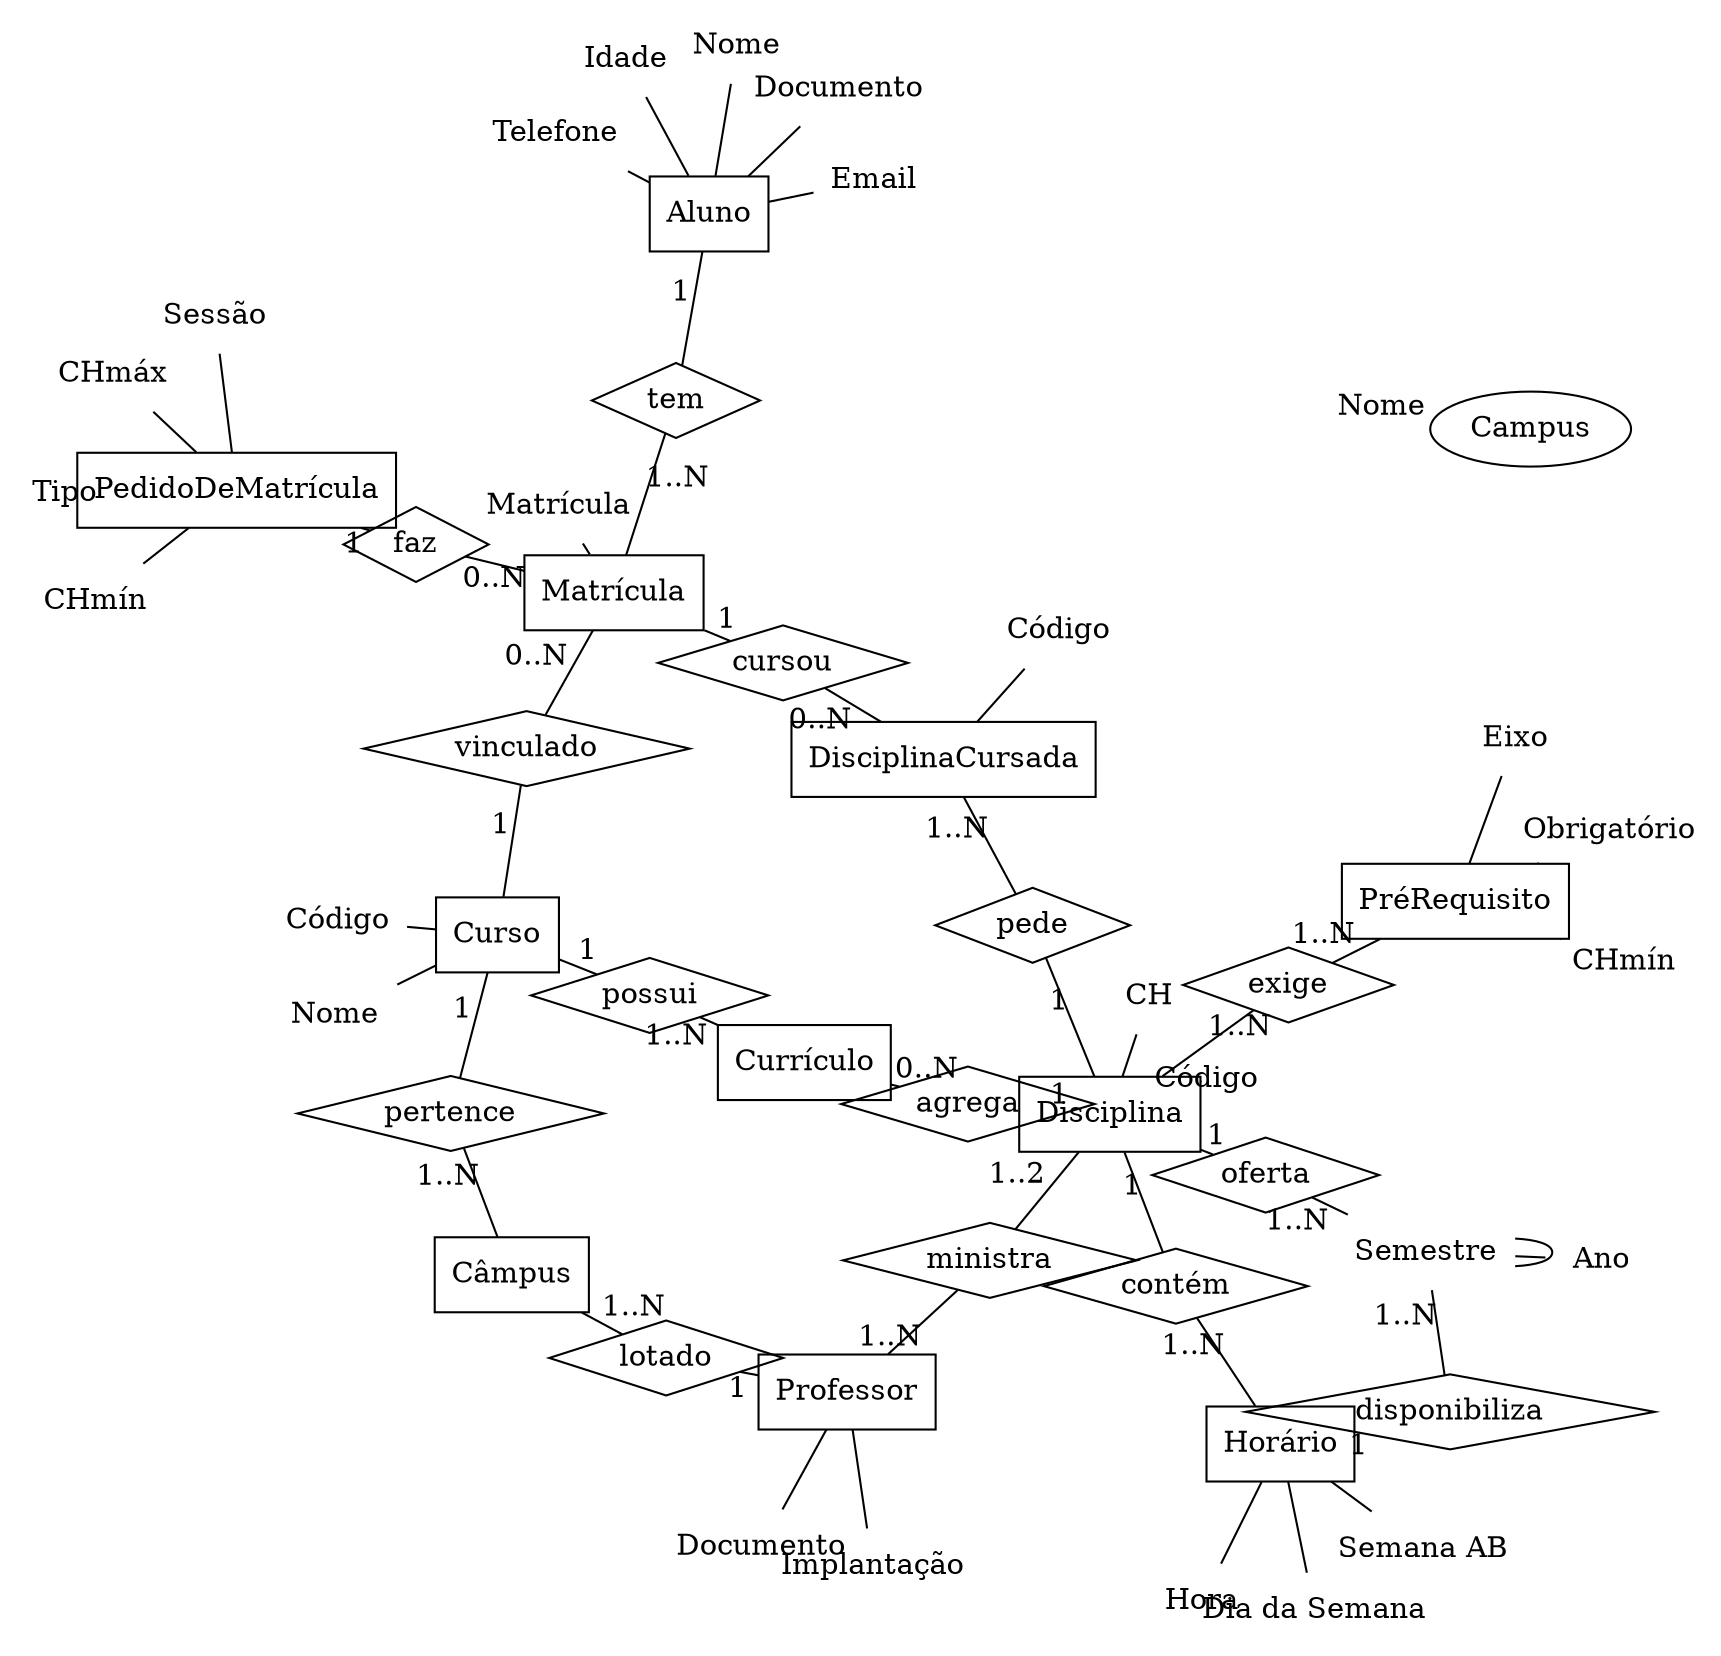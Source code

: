 graph diagramaER {
  layout = neato
 
// Entidades
  Aluno [shape=record]
  Matrícula [shape=record]
  DisciplinaCursada [shape=record]
  Disciplina [shape=record]
  PedidoDeMatrícula [shape=record]
  Curso [shape=record]
  Câmpus [shape=record]
  Currículo [shape=record]
  Professor [shape=record]
  Semestre [shape=record]
  Horário [shape=record]
  PréRequisito [shape=record]
 
  // Atributos
  DocumentoAluno [shape=plaintext, label="Documento"]
  NomeAluno [shape=plaintext,label="Nome"]
  Idade [shape=plaintext]
  Telefone [shape=plaintext]
  Email [shape=plaintext]
  NúmeroMatrícula [shape=plaintext,label="Matrícula"]
  NomeCurso [shape=plaintext,label="Nome"]
  CódigoCurso [shape=plaintext,label="Código"]
  NomeCampus [shape=plaintext,label="Nome"]
  DocumentoProfessor [shape=plaintext, label="Documento"]
  NomeProfessor [shape=plaintext,label="Implantação"]
  CódigoCursada [shape=plaintext,label="Código"]
  CódigoDisciplina [shape=plaintext,label="Código"]
  CHDisciplina [shape=plaintext,label="CH"]
  CHmínimaRequisito [shape=plaintext,label="CHmín"]
  Obrigatório [shape=plaintext]
  Eixo [shape=plaintext]
  Hora [shape=plaintext]
  DiaDaSemana [shape=plaintext,label="Dia da Semana"]
  SemanaAB [shape=plaintext,label="Semana AB"]
  Semestre [shape=plaintext]
  Ano [shape=plaintext]
  CHmínimaMatrícula [shape=plaintext,label="CHmín"]
  CHmáximaMatrícula [shape=plaintext,label="CHmáx"]
  SessãoMatrícula [shape=plaintext,label="Sessão"]
  TipoPedido [shape=plaintext,label="Tipo"]
  


  // Relacionamentos
  tem [shape=diamond]
  faz [shape=diamond]
  vinculado [shape=diamond]
  cursou [shape=diamond]
  pede [shape=diamond]
  pertence [shape=diamond]
  possui [shape=diamond]
  lotado [shape=diamond]
  agrega [shape=diamond]
  ministra [shape=diamond]
  oferta [shape=diamond]
  contém [shape=diamond]
  exige [shape=diamond]
  disponibiliza [shape=diamond]
 
   // Ligações Entidade-Entidade
  Aluno -- tem [label="1"]
  tem -- Matrícula [label="1..N"]
  Matrícula -- cursou [label="1"]
  cursou -- DisciplinaCursada [label="0..N"]
  DisciplinaCursada -- pede [label="1..N"]
  pede -- Disciplina [label="1"]
  Matrícula -- faz [label="0..N"]
  faz -- PedidoDeMatrícula [label="1"]
  Matrícula -- vinculado [label="0..N"]
  vinculado -- Curso [label="1"]
  Curso -- pertence [label="1"]
  pertence -- Câmpus [label="1..N"]
  Curso -- possui [label="1"]
  possui -- Currículo [label="1..N"]
  Professor -- lotado [label="1"]
  lotado -- Câmpus [label="1..N"]
  Disciplina -- ministra [label="1..2"]
  ministra -- Professor [label="1..N"]
  Currículo -- agrega [label="0..N"]
  agrega -- Disciplina [label="1"]
  Semestre -- oferta [label="1..N"]
  oferta -- Disciplina [label="1"]
  Disciplina -- contém [label="1"]
  contém -- Horário [label="1..N"]
  Semestre -- disponibiliza [label="1..N"]
  disponibiliza -- Horário [label="1"]
  Disciplina -- exige [label="1..N"]
  exige -- PréRequisito [label="1..N"]
  
  // Ligações Entidade-Atributos
  Aluno -- DocumentoAluno
  Aluno -- NomeAluno
  Aluno -- Idade
  Aluno -- Telefone
  Aluno -- Email
  Matrícula -- NúmeroMatrícula
  Curso -- NomeCurso
  Curso -- CódigoCurso
  Campus -- NomeCampus
  Professor -- DocumentoProfessor
  Professor --  NomeProfessor
  DisciplinaCursada -- CódigoCursada
  Disciplina -- CódigoDisciplina
  Disciplina -- CHDisciplina
  PréRequisito -- CHmínimaRequisito
  PréRequisito -- Obrigatório
  PréRequisito -- Eixo
  Horário -- Hora
  Horário -- SemanaAB
  Horário -- DiaDaSemana
  Semestre -- Semestre
  Semestre --  Ano
  PedidoDeMatrícula -- CHmínimaMatrícula
  PedidoDeMatrícula -- CHmáximaMatrícula
  PedidoDeMatrícula -- SessãoMatrícula
  PedidoDeMatrícula -- TipoPedido
  
  }
